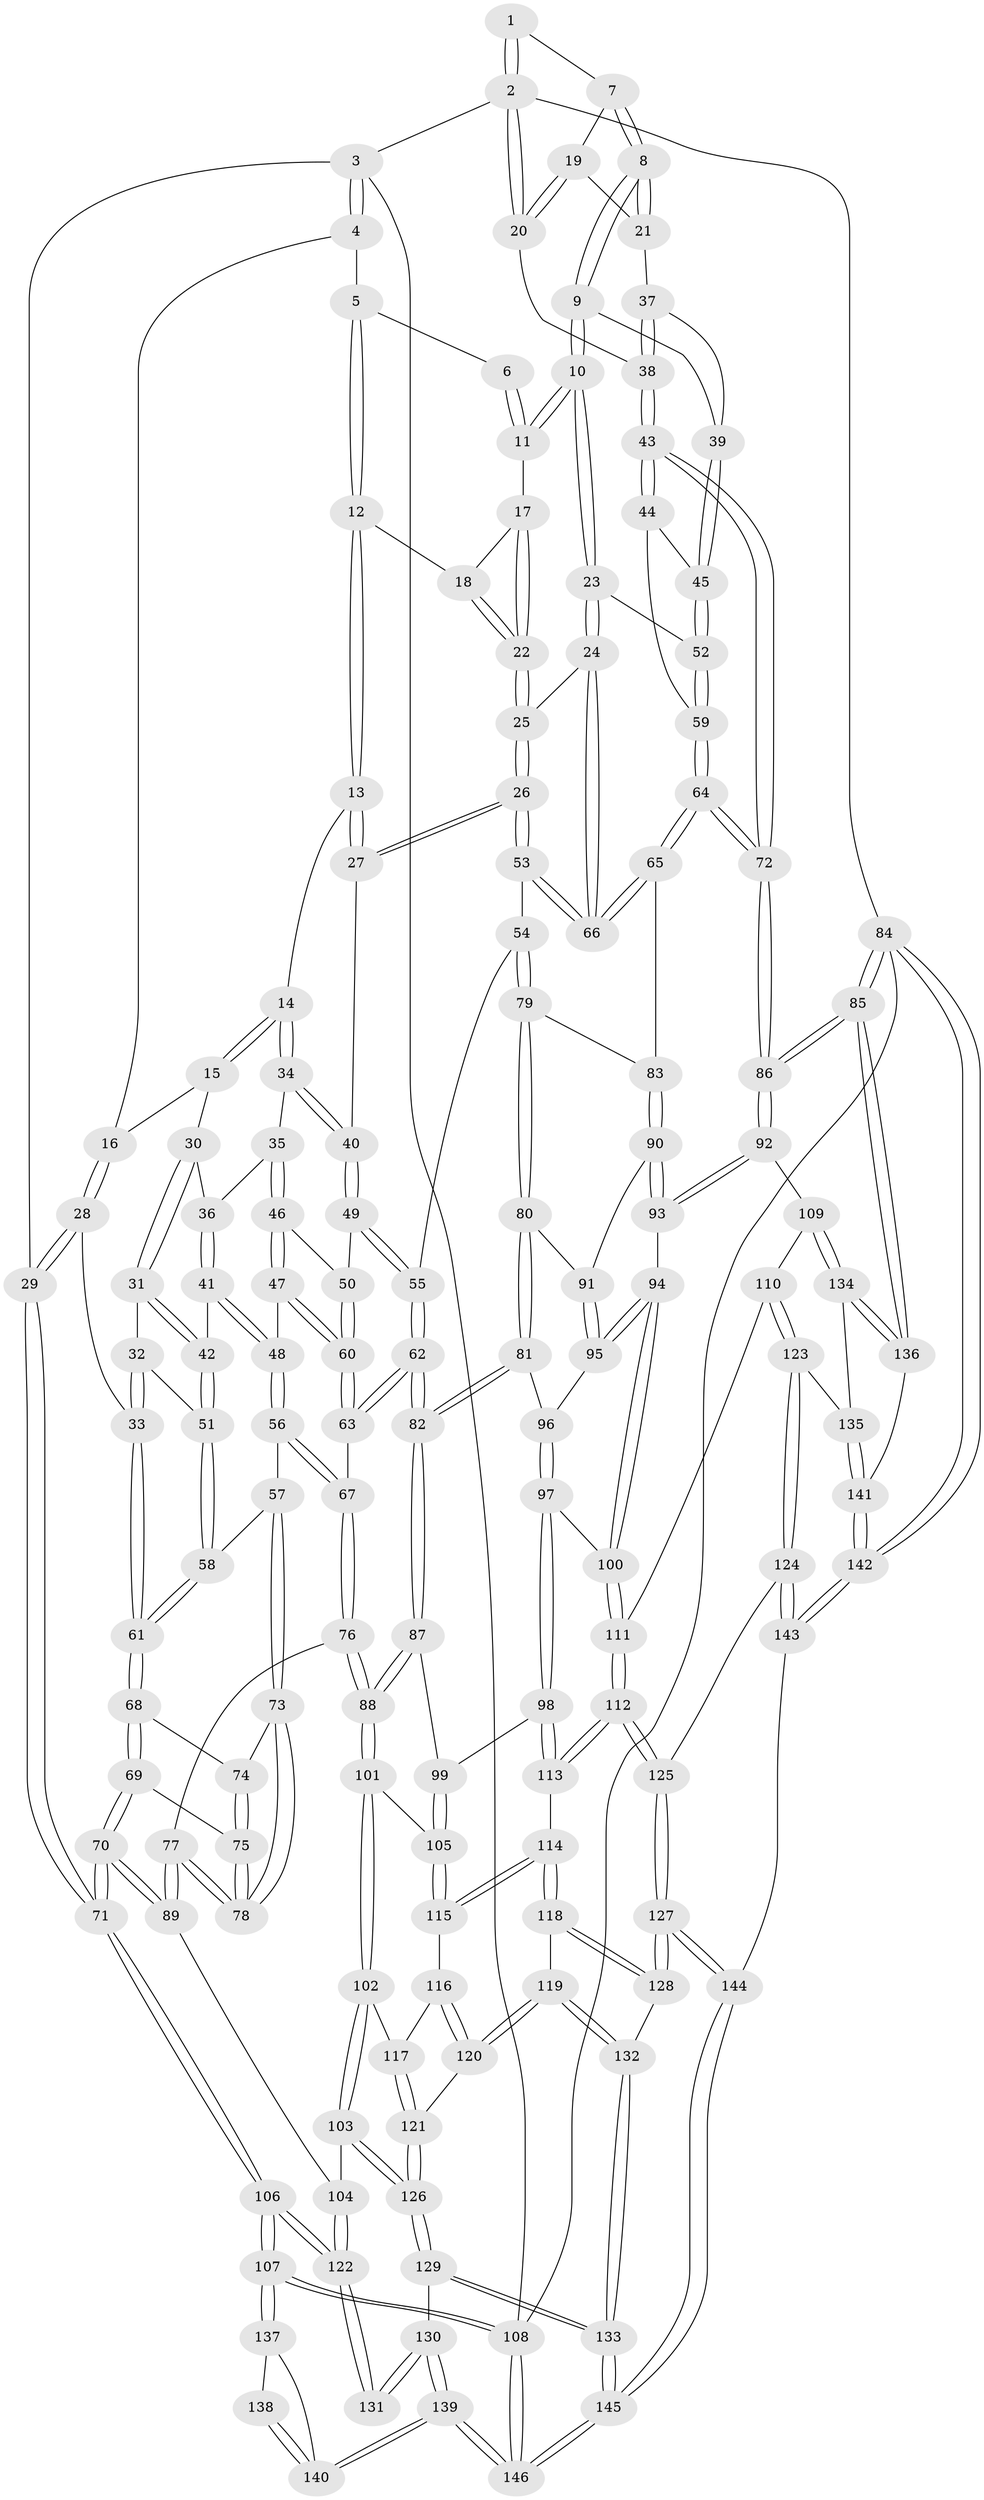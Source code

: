 // coarse degree distribution, {2: 0.056818181818181816, 4: 0.20454545454545456, 3: 0.6590909090909091, 5: 0.06818181818181818, 6: 0.011363636363636364}
// Generated by graph-tools (version 1.1) at 2025/54/03/04/25 22:54:47]
// undirected, 146 vertices, 362 edges
graph export_dot {
  node [color=gray90,style=filled];
  1 [pos="+0.883877499948964+0"];
  2 [pos="+1+0"];
  3 [pos="+0+0"];
  4 [pos="+0.3333730993606052+0"];
  5 [pos="+0.7383218204604927+0"];
  6 [pos="+0.7428822067104416+0"];
  7 [pos="+0.9047890337826437+0.0734677822421153"];
  8 [pos="+0.8777286693470818+0.13922241999321838"];
  9 [pos="+0.8611580105395032+0.15571888639857773"];
  10 [pos="+0.8511264661460637+0.16213133674603483"];
  11 [pos="+0.8030875426689981+0.07958283585294765"];
  12 [pos="+0.643951805412964+0.028299631714017216"];
  13 [pos="+0.6006968114498613+0.095609882842602"];
  14 [pos="+0.4861235782102632+0.0890135947335071"];
  15 [pos="+0.3513536245166277+0"];
  16 [pos="+0.3398119396340789+0"];
  17 [pos="+0.7555926163660628+0.09844944768490003"];
  18 [pos="+0.719396891009915+0.09455235326615222"];
  19 [pos="+0.945504387313113+0.07715362789909941"];
  20 [pos="+1+0"];
  21 [pos="+0.9755468158321372+0.12648670005159668"];
  22 [pos="+0.7405296400505356+0.16553188115344705"];
  23 [pos="+0.8369493533278429+0.19390667171305415"];
  24 [pos="+0.826402932641175+0.19962602503791368"];
  25 [pos="+0.7464289022953471+0.21616602508063495"];
  26 [pos="+0.6845469177711991+0.2470305751407683"];
  27 [pos="+0.6087937821012458+0.1252018106673856"];
  28 [pos="+0.058073618307132584+0.16773234439664306"];
  29 [pos="+0+0"];
  30 [pos="+0.35010226791311805+0"];
  31 [pos="+0.29027394742137635+0.14249615708743962"];
  32 [pos="+0.1644213353857515+0.1664022610842719"];
  33 [pos="+0.060089831805118774+0.16963186379687722"];
  34 [pos="+0.46927866418138936+0.15641422795602647"];
  35 [pos="+0.43223445328795396+0.1941943248291148"];
  36 [pos="+0.39491109800974433+0.17541610402885932"];
  37 [pos="+0.9925192964282396+0.12839030778220692"];
  38 [pos="+1+0"];
  39 [pos="+0.9701051397067061+0.1853892787480516"];
  40 [pos="+0.5200259492362735+0.2170288115369257"];
  41 [pos="+0.31725536714583813+0.20905433486775182"];
  42 [pos="+0.31110485998379905+0.20635707410220458"];
  43 [pos="+1+0.312542130800733"];
  44 [pos="+0.9911720936018044+0.22816076835299542"];
  45 [pos="+0.987155437601855+0.22558967698367735"];
  46 [pos="+0.4315000917230099+0.22114555903054717"];
  47 [pos="+0.3917712111622366+0.2725881080227476"];
  48 [pos="+0.3812327601564546+0.2753958281581007"];
  49 [pos="+0.5186858276795846+0.24180114636282068"];
  50 [pos="+0.4936488752890862+0.24766844417399425"];
  51 [pos="+0.27622030866479813+0.23970245115154157"];
  52 [pos="+0.8797659352171533+0.23034699579239623"];
  53 [pos="+0.6778742286795837+0.2652694543450086"];
  54 [pos="+0.6552247498130502+0.2942121886369018"];
  55 [pos="+0.5963871654904892+0.3116552108229709"];
  56 [pos="+0.3534253047651079+0.3284628325537134"];
  57 [pos="+0.26955070097622474+0.3112200894611678"];
  58 [pos="+0.25605962200140064+0.27199265187791577"];
  59 [pos="+0.9184474562504168+0.30700470463238305"];
  60 [pos="+0.45600964552366163+0.3073794662262893"];
  61 [pos="+0.10168447243711955+0.2503382917802835"];
  62 [pos="+0.5088459573207896+0.39951333212741214"];
  63 [pos="+0.5068773964876939+0.3975170012649746"];
  64 [pos="+0.9507991354406709+0.4420854264257006"];
  65 [pos="+0.8628796901637091+0.4216863989445745"];
  66 [pos="+0.8311768242367864+0.3710077389041101"];
  67 [pos="+0.35570071100549133+0.3383795866408578"];
  68 [pos="+0.1029211900421081+0.2608333429928975"];
  69 [pos="+0.04008476903195741+0.4297906961187942"];
  70 [pos="+0+0.5859155345386321"];
  71 [pos="+0+0.5950245061983594"];
  72 [pos="+1+0.5789064181431325"];
  73 [pos="+0.24923548825604527+0.34571191485273306"];
  74 [pos="+0.13548695772146488+0.30190739920222986"];
  75 [pos="+0.19166627197241495+0.4269481818163922"];
  76 [pos="+0.313472358576698+0.5046573241067236"];
  77 [pos="+0.26750022386901634+0.497564297239027"];
  78 [pos="+0.23557251990411984+0.45133606260805487"];
  79 [pos="+0.6679399341986246+0.3312851426162964"];
  80 [pos="+0.6439839365912027+0.49043356114840375"];
  81 [pos="+0.6128499964250202+0.5133284240362603"];
  82 [pos="+0.49863842601338293+0.4876958181805613"];
  83 [pos="+0.771509179362682+0.45041720232081556"];
  84 [pos="+1+1"];
  85 [pos="+1+1"];
  86 [pos="+1+0.6119833789060403"];
  87 [pos="+0.49318443528949724+0.4920662261127474"];
  88 [pos="+0.3555477964550903+0.5286775844021956"];
  89 [pos="+0.12762754614572866+0.6058751835413919"];
  90 [pos="+0.7601904291194618+0.46264430346357094"];
  91 [pos="+0.7321557283093073+0.4729797760524581"];
  92 [pos="+0.8738924126057894+0.6950351885053053"];
  93 [pos="+0.7794819929164368+0.6091615174701873"];
  94 [pos="+0.7431682568577012+0.5986581782285063"];
  95 [pos="+0.7169852318448862+0.5773145767317602"];
  96 [pos="+0.6244380579883169+0.5351584027804246"];
  97 [pos="+0.6325598962931591+0.6433963809322161"];
  98 [pos="+0.5593508437012649+0.6644003771082272"];
  99 [pos="+0.5158195870591521+0.6020258599082277"];
  100 [pos="+0.6380042044334718+0.6476628942335957"];
  101 [pos="+0.35813833931953576+0.6277709906879912"];
  102 [pos="+0.29105936113504055+0.7285978993098008"];
  103 [pos="+0.2776137755743554+0.7380960487470385"];
  104 [pos="+0.1958035400033341+0.7073414549689929"];
  105 [pos="+0.4455814051724474+0.6947444606141324"];
  106 [pos="+0+0.7445223145738009"];
  107 [pos="+0+0.7533659973050022"];
  108 [pos="+0+1"];
  109 [pos="+0.8615251875295051+0.7058207038637835"];
  110 [pos="+0.7265900887933013+0.7265249185622664"];
  111 [pos="+0.6659421643975015+0.6946547325457746"];
  112 [pos="+0.570762971574184+0.7712888316579932"];
  113 [pos="+0.5255062367065297+0.7471487455220414"];
  114 [pos="+0.5143923339271405+0.749086372442705"];
  115 [pos="+0.4547486148821491+0.7100564380380555"];
  116 [pos="+0.4131757305403473+0.7464352785117768"];
  117 [pos="+0.3480729544156103+0.7501579957686035"];
  118 [pos="+0.514291609763226+0.7492488832292541"];
  119 [pos="+0.4228591206096796+0.8234836223717853"];
  120 [pos="+0.40524922102877553+0.8073882007140394"];
  121 [pos="+0.40345895765885326+0.8068618623550472"];
  122 [pos="+0.12343298359195942+0.8031228441268088"];
  123 [pos="+0.6555503128675177+0.8285856722215168"];
  124 [pos="+0.6306236671933039+0.8391298881248646"];
  125 [pos="+0.6111986461574133+0.8268428647231666"];
  126 [pos="+0.2796500120584819+0.831926905768957"];
  127 [pos="+0.4988837177905469+0.8878540564196495"];
  128 [pos="+0.4957963048205998+0.8851035642002362"];
  129 [pos="+0.26982666785818177+0.8813394828329215"];
  130 [pos="+0.21555813695792375+0.8816299607626593"];
  131 [pos="+0.14584460981527214+0.838715950564376"];
  132 [pos="+0.42511991370741925+0.8688663945048404"];
  133 [pos="+0.3242335096281897+0.9548573106578625"];
  134 [pos="+0.8113692033130891+0.8541999487087601"];
  135 [pos="+0.7021619976859743+0.8457534792774414"];
  136 [pos="+0.8139364875403954+0.8961442140042152"];
  137 [pos="+0.07118237005850718+0.897215455027291"];
  138 [pos="+0.12308205085102228+0.8658127617562993"];
  139 [pos="+0.12025898366259272+0.9729963718436154"];
  140 [pos="+0.1137696249093028+0.9586512609958391"];
  141 [pos="+0.7414185897862042+0.995785366437275"];
  142 [pos="+0.6386362629430615+1"];
  143 [pos="+0.6307988867037995+1"];
  144 [pos="+0.5975877206038763+1"];
  145 [pos="+0.3615138894275485+1"];
  146 [pos="+0.0042823558598882394+1"];
  1 -- 2;
  1 -- 2;
  1 -- 7;
  2 -- 3;
  2 -- 20;
  2 -- 20;
  2 -- 84;
  3 -- 4;
  3 -- 4;
  3 -- 29;
  3 -- 108;
  4 -- 5;
  4 -- 16;
  5 -- 6;
  5 -- 12;
  5 -- 12;
  6 -- 11;
  6 -- 11;
  7 -- 8;
  7 -- 8;
  7 -- 19;
  8 -- 9;
  8 -- 9;
  8 -- 21;
  8 -- 21;
  9 -- 10;
  9 -- 10;
  9 -- 39;
  10 -- 11;
  10 -- 11;
  10 -- 23;
  10 -- 23;
  11 -- 17;
  12 -- 13;
  12 -- 13;
  12 -- 18;
  13 -- 14;
  13 -- 27;
  13 -- 27;
  14 -- 15;
  14 -- 15;
  14 -- 34;
  14 -- 34;
  15 -- 16;
  15 -- 30;
  16 -- 28;
  16 -- 28;
  17 -- 18;
  17 -- 22;
  17 -- 22;
  18 -- 22;
  18 -- 22;
  19 -- 20;
  19 -- 20;
  19 -- 21;
  20 -- 38;
  21 -- 37;
  22 -- 25;
  22 -- 25;
  23 -- 24;
  23 -- 24;
  23 -- 52;
  24 -- 25;
  24 -- 66;
  24 -- 66;
  25 -- 26;
  25 -- 26;
  26 -- 27;
  26 -- 27;
  26 -- 53;
  26 -- 53;
  27 -- 40;
  28 -- 29;
  28 -- 29;
  28 -- 33;
  29 -- 71;
  29 -- 71;
  30 -- 31;
  30 -- 31;
  30 -- 36;
  31 -- 32;
  31 -- 42;
  31 -- 42;
  32 -- 33;
  32 -- 33;
  32 -- 51;
  33 -- 61;
  33 -- 61;
  34 -- 35;
  34 -- 40;
  34 -- 40;
  35 -- 36;
  35 -- 46;
  35 -- 46;
  36 -- 41;
  36 -- 41;
  37 -- 38;
  37 -- 38;
  37 -- 39;
  38 -- 43;
  38 -- 43;
  39 -- 45;
  39 -- 45;
  40 -- 49;
  40 -- 49;
  41 -- 42;
  41 -- 48;
  41 -- 48;
  42 -- 51;
  42 -- 51;
  43 -- 44;
  43 -- 44;
  43 -- 72;
  43 -- 72;
  44 -- 45;
  44 -- 59;
  45 -- 52;
  45 -- 52;
  46 -- 47;
  46 -- 47;
  46 -- 50;
  47 -- 48;
  47 -- 60;
  47 -- 60;
  48 -- 56;
  48 -- 56;
  49 -- 50;
  49 -- 55;
  49 -- 55;
  50 -- 60;
  50 -- 60;
  51 -- 58;
  51 -- 58;
  52 -- 59;
  52 -- 59;
  53 -- 54;
  53 -- 66;
  53 -- 66;
  54 -- 55;
  54 -- 79;
  54 -- 79;
  55 -- 62;
  55 -- 62;
  56 -- 57;
  56 -- 67;
  56 -- 67;
  57 -- 58;
  57 -- 73;
  57 -- 73;
  58 -- 61;
  58 -- 61;
  59 -- 64;
  59 -- 64;
  60 -- 63;
  60 -- 63;
  61 -- 68;
  61 -- 68;
  62 -- 63;
  62 -- 63;
  62 -- 82;
  62 -- 82;
  63 -- 67;
  64 -- 65;
  64 -- 65;
  64 -- 72;
  64 -- 72;
  65 -- 66;
  65 -- 66;
  65 -- 83;
  67 -- 76;
  67 -- 76;
  68 -- 69;
  68 -- 69;
  68 -- 74;
  69 -- 70;
  69 -- 70;
  69 -- 75;
  70 -- 71;
  70 -- 71;
  70 -- 89;
  70 -- 89;
  71 -- 106;
  71 -- 106;
  72 -- 86;
  72 -- 86;
  73 -- 74;
  73 -- 78;
  73 -- 78;
  74 -- 75;
  74 -- 75;
  75 -- 78;
  75 -- 78;
  76 -- 77;
  76 -- 88;
  76 -- 88;
  77 -- 78;
  77 -- 78;
  77 -- 89;
  77 -- 89;
  79 -- 80;
  79 -- 80;
  79 -- 83;
  80 -- 81;
  80 -- 81;
  80 -- 91;
  81 -- 82;
  81 -- 82;
  81 -- 96;
  82 -- 87;
  82 -- 87;
  83 -- 90;
  83 -- 90;
  84 -- 85;
  84 -- 85;
  84 -- 142;
  84 -- 142;
  84 -- 108;
  85 -- 86;
  85 -- 86;
  85 -- 136;
  85 -- 136;
  86 -- 92;
  86 -- 92;
  87 -- 88;
  87 -- 88;
  87 -- 99;
  88 -- 101;
  88 -- 101;
  89 -- 104;
  90 -- 91;
  90 -- 93;
  90 -- 93;
  91 -- 95;
  91 -- 95;
  92 -- 93;
  92 -- 93;
  92 -- 109;
  93 -- 94;
  94 -- 95;
  94 -- 95;
  94 -- 100;
  94 -- 100;
  95 -- 96;
  96 -- 97;
  96 -- 97;
  97 -- 98;
  97 -- 98;
  97 -- 100;
  98 -- 99;
  98 -- 113;
  98 -- 113;
  99 -- 105;
  99 -- 105;
  100 -- 111;
  100 -- 111;
  101 -- 102;
  101 -- 102;
  101 -- 105;
  102 -- 103;
  102 -- 103;
  102 -- 117;
  103 -- 104;
  103 -- 126;
  103 -- 126;
  104 -- 122;
  104 -- 122;
  105 -- 115;
  105 -- 115;
  106 -- 107;
  106 -- 107;
  106 -- 122;
  106 -- 122;
  107 -- 108;
  107 -- 108;
  107 -- 137;
  107 -- 137;
  108 -- 146;
  108 -- 146;
  109 -- 110;
  109 -- 134;
  109 -- 134;
  110 -- 111;
  110 -- 123;
  110 -- 123;
  111 -- 112;
  111 -- 112;
  112 -- 113;
  112 -- 113;
  112 -- 125;
  112 -- 125;
  113 -- 114;
  114 -- 115;
  114 -- 115;
  114 -- 118;
  114 -- 118;
  115 -- 116;
  116 -- 117;
  116 -- 120;
  116 -- 120;
  117 -- 121;
  117 -- 121;
  118 -- 119;
  118 -- 128;
  118 -- 128;
  119 -- 120;
  119 -- 120;
  119 -- 132;
  119 -- 132;
  120 -- 121;
  121 -- 126;
  121 -- 126;
  122 -- 131;
  122 -- 131;
  123 -- 124;
  123 -- 124;
  123 -- 135;
  124 -- 125;
  124 -- 143;
  124 -- 143;
  125 -- 127;
  125 -- 127;
  126 -- 129;
  126 -- 129;
  127 -- 128;
  127 -- 128;
  127 -- 144;
  127 -- 144;
  128 -- 132;
  129 -- 130;
  129 -- 133;
  129 -- 133;
  130 -- 131;
  130 -- 131;
  130 -- 139;
  130 -- 139;
  132 -- 133;
  132 -- 133;
  133 -- 145;
  133 -- 145;
  134 -- 135;
  134 -- 136;
  134 -- 136;
  135 -- 141;
  135 -- 141;
  136 -- 141;
  137 -- 138;
  137 -- 140;
  138 -- 140;
  138 -- 140;
  139 -- 140;
  139 -- 140;
  139 -- 146;
  139 -- 146;
  141 -- 142;
  141 -- 142;
  142 -- 143;
  142 -- 143;
  143 -- 144;
  144 -- 145;
  144 -- 145;
  145 -- 146;
  145 -- 146;
}
